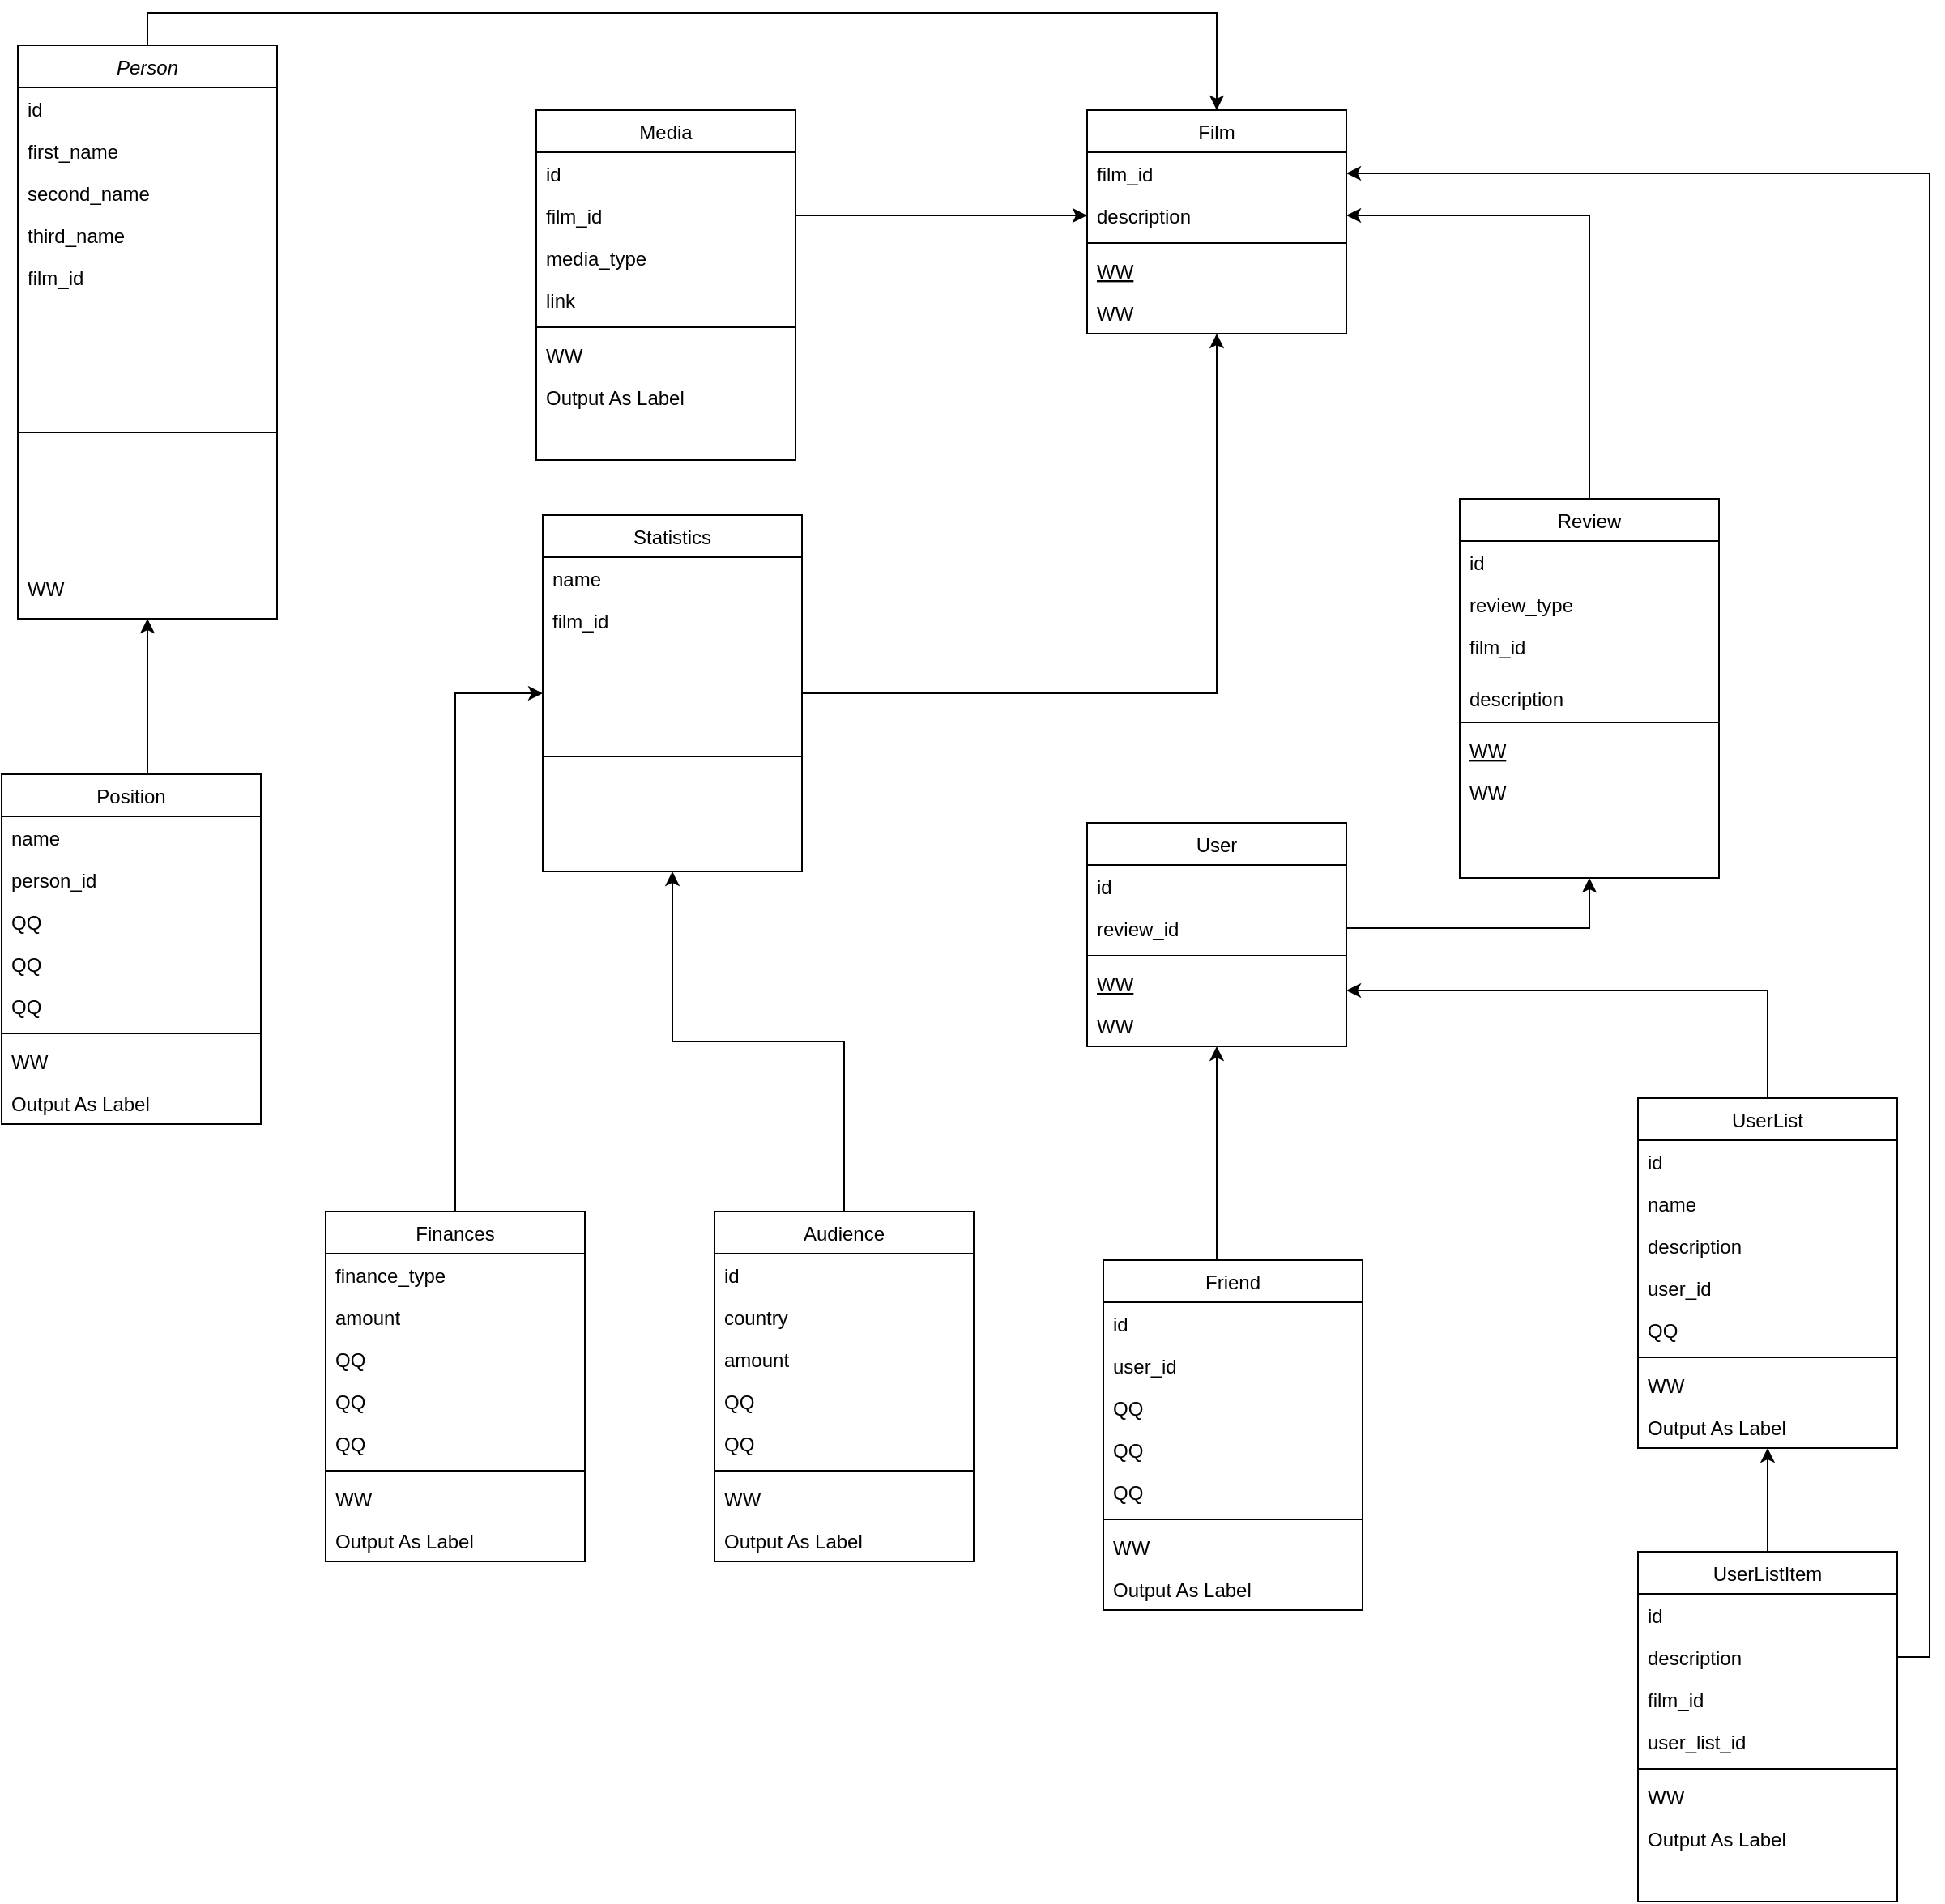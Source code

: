 <mxfile version="21.0.2" type="device"><diagram id="C5RBs43oDa-KdzZeNtuy" name="Page-1"><mxGraphModel dx="1434" dy="718" grid="1" gridSize="10" guides="1" tooltips="1" connect="1" arrows="1" fold="1" page="1" pageScale="1" pageWidth="827" pageHeight="1169" math="0" shadow="0"><root><mxCell id="WIyWlLk6GJQsqaUBKTNV-0"/><mxCell id="WIyWlLk6GJQsqaUBKTNV-1" parent="WIyWlLk6GJQsqaUBKTNV-0"/><mxCell id="1VlVJyFWCbqnhTYzsh8U-22" style="edgeStyle=orthogonalEdgeStyle;rounded=0;orthogonalLoop=1;jettySize=auto;html=1;exitX=0.5;exitY=0;exitDx=0;exitDy=0;entryX=0.5;entryY=0;entryDx=0;entryDy=0;" edge="1" parent="WIyWlLk6GJQsqaUBKTNV-1" source="zkfFHV4jXpPFQw0GAbJ--0" target="zkfFHV4jXpPFQw0GAbJ--6"><mxGeometry relative="1" as="geometry"/></mxCell><mxCell id="zkfFHV4jXpPFQw0GAbJ--0" value="Person" style="swimlane;fontStyle=2;align=center;verticalAlign=top;childLayout=stackLayout;horizontal=1;startSize=26;horizontalStack=0;resizeParent=1;resizeLast=0;collapsible=1;marginBottom=0;rounded=0;shadow=0;strokeWidth=1;" parent="WIyWlLk6GJQsqaUBKTNV-1" vertex="1"><mxGeometry x="90" y="80" width="160" height="354" as="geometry"><mxRectangle x="230" y="140" width="160" height="26" as="alternateBounds"/></mxGeometry></mxCell><mxCell id="zkfFHV4jXpPFQw0GAbJ--1" value="id" style="text;align=left;verticalAlign=top;spacingLeft=4;spacingRight=4;overflow=hidden;rotatable=0;points=[[0,0.5],[1,0.5]];portConstraint=eastwest;" parent="zkfFHV4jXpPFQw0GAbJ--0" vertex="1"><mxGeometry y="26" width="160" height="26" as="geometry"/></mxCell><mxCell id="zkfFHV4jXpPFQw0GAbJ--2" value="first_name" style="text;align=left;verticalAlign=top;spacingLeft=4;spacingRight=4;overflow=hidden;rotatable=0;points=[[0,0.5],[1,0.5]];portConstraint=eastwest;rounded=0;shadow=0;html=0;" parent="zkfFHV4jXpPFQw0GAbJ--0" vertex="1"><mxGeometry y="52" width="160" height="26" as="geometry"/></mxCell><mxCell id="zkfFHV4jXpPFQw0GAbJ--3" value="second_name" style="text;align=left;verticalAlign=top;spacingLeft=4;spacingRight=4;overflow=hidden;rotatable=0;points=[[0,0.5],[1,0.5]];portConstraint=eastwest;rounded=0;shadow=0;html=0;" parent="zkfFHV4jXpPFQw0GAbJ--0" vertex="1"><mxGeometry y="78" width="160" height="26" as="geometry"/></mxCell><mxCell id="1VlVJyFWCbqnhTYzsh8U-97" value="third_name" style="text;align=left;verticalAlign=top;spacingLeft=4;spacingRight=4;overflow=hidden;rotatable=0;points=[[0,0.5],[1,0.5]];portConstraint=eastwest;rounded=0;shadow=0;html=0;" vertex="1" parent="zkfFHV4jXpPFQw0GAbJ--0"><mxGeometry y="104" width="160" height="26" as="geometry"/></mxCell><mxCell id="1VlVJyFWCbqnhTYzsh8U-98" value="film_id" style="text;align=left;verticalAlign=top;spacingLeft=4;spacingRight=4;overflow=hidden;rotatable=0;points=[[0,0.5],[1,0.5]];portConstraint=eastwest;rounded=0;shadow=0;html=0;" vertex="1" parent="zkfFHV4jXpPFQw0GAbJ--0"><mxGeometry y="130" width="160" height="26" as="geometry"/></mxCell><mxCell id="zkfFHV4jXpPFQw0GAbJ--4" value="" style="line;html=1;strokeWidth=1;align=left;verticalAlign=middle;spacingTop=-1;spacingLeft=3;spacingRight=3;rotatable=0;labelPosition=right;points=[];portConstraint=eastwest;" parent="zkfFHV4jXpPFQw0GAbJ--0" vertex="1"><mxGeometry y="156" width="160" height="166" as="geometry"/></mxCell><mxCell id="zkfFHV4jXpPFQw0GAbJ--5" value="WW" style="text;align=left;verticalAlign=top;spacingLeft=4;spacingRight=4;overflow=hidden;rotatable=0;points=[[0,0.5],[1,0.5]];portConstraint=eastwest;" parent="zkfFHV4jXpPFQw0GAbJ--0" vertex="1"><mxGeometry y="322" width="160" height="32" as="geometry"/></mxCell><mxCell id="zkfFHV4jXpPFQw0GAbJ--6" value="Film" style="swimlane;fontStyle=0;align=center;verticalAlign=top;childLayout=stackLayout;horizontal=1;startSize=26;horizontalStack=0;resizeParent=1;resizeLast=0;collapsible=1;marginBottom=0;rounded=0;shadow=0;strokeWidth=1;" parent="WIyWlLk6GJQsqaUBKTNV-1" vertex="1"><mxGeometry x="750" y="120" width="160" height="138" as="geometry"><mxRectangle x="130" y="380" width="160" height="26" as="alternateBounds"/></mxGeometry></mxCell><mxCell id="zkfFHV4jXpPFQw0GAbJ--7" value="film_id" style="text;align=left;verticalAlign=top;spacingLeft=4;spacingRight=4;overflow=hidden;rotatable=0;points=[[0,0.5],[1,0.5]];portConstraint=eastwest;" parent="zkfFHV4jXpPFQw0GAbJ--6" vertex="1"><mxGeometry y="26" width="160" height="26" as="geometry"/></mxCell><mxCell id="zkfFHV4jXpPFQw0GAbJ--8" value="description" style="text;align=left;verticalAlign=top;spacingLeft=4;spacingRight=4;overflow=hidden;rotatable=0;points=[[0,0.5],[1,0.5]];portConstraint=eastwest;rounded=0;shadow=0;html=0;" parent="zkfFHV4jXpPFQw0GAbJ--6" vertex="1"><mxGeometry y="52" width="160" height="26" as="geometry"/></mxCell><mxCell id="zkfFHV4jXpPFQw0GAbJ--9" value="" style="line;html=1;strokeWidth=1;align=left;verticalAlign=middle;spacingTop=-1;spacingLeft=3;spacingRight=3;rotatable=0;labelPosition=right;points=[];portConstraint=eastwest;" parent="zkfFHV4jXpPFQw0GAbJ--6" vertex="1"><mxGeometry y="78" width="160" height="8" as="geometry"/></mxCell><mxCell id="zkfFHV4jXpPFQw0GAbJ--10" value="WW" style="text;align=left;verticalAlign=top;spacingLeft=4;spacingRight=4;overflow=hidden;rotatable=0;points=[[0,0.5],[1,0.5]];portConstraint=eastwest;fontStyle=4" parent="zkfFHV4jXpPFQw0GAbJ--6" vertex="1"><mxGeometry y="86" width="160" height="26" as="geometry"/></mxCell><mxCell id="zkfFHV4jXpPFQw0GAbJ--11" value="WW" style="text;align=left;verticalAlign=top;spacingLeft=4;spacingRight=4;overflow=hidden;rotatable=0;points=[[0,0.5],[1,0.5]];portConstraint=eastwest;" parent="zkfFHV4jXpPFQw0GAbJ--6" vertex="1"><mxGeometry y="112" width="160" height="26" as="geometry"/></mxCell><mxCell id="1VlVJyFWCbqnhTYzsh8U-19" style="edgeStyle=orthogonalEdgeStyle;rounded=0;orthogonalLoop=1;jettySize=auto;html=1;exitX=1;exitY=0.5;exitDx=0;exitDy=0;" edge="1" parent="WIyWlLk6GJQsqaUBKTNV-1" source="zkfFHV4jXpPFQw0GAbJ--13" target="zkfFHV4jXpPFQw0GAbJ--11"><mxGeometry relative="1" as="geometry"><Array as="points"><mxPoint x="830" y="480"/></Array></mxGeometry></mxCell><mxCell id="zkfFHV4jXpPFQw0GAbJ--13" value="Statistics&#xA;" style="swimlane;fontStyle=0;align=center;verticalAlign=top;childLayout=stackLayout;horizontal=1;startSize=26;horizontalStack=0;resizeParent=1;resizeLast=0;collapsible=1;marginBottom=0;rounded=0;shadow=0;strokeWidth=1;" parent="WIyWlLk6GJQsqaUBKTNV-1" vertex="1"><mxGeometry x="414" y="370" width="160" height="220" as="geometry"><mxRectangle x="340" y="380" width="170" height="26" as="alternateBounds"/></mxGeometry></mxCell><mxCell id="zkfFHV4jXpPFQw0GAbJ--14" value="name" style="text;align=left;verticalAlign=top;spacingLeft=4;spacingRight=4;overflow=hidden;rotatable=0;points=[[0,0.5],[1,0.5]];portConstraint=eastwest;" parent="zkfFHV4jXpPFQw0GAbJ--13" vertex="1"><mxGeometry y="26" width="160" height="26" as="geometry"/></mxCell><mxCell id="L8X93FZAYSZJC-tTCYkJ-6" value="" style="endArrow=none;html=1;rounded=0;" parent="zkfFHV4jXpPFQw0GAbJ--13" edge="1"><mxGeometry width="50" height="50" relative="1" as="geometry"><mxPoint y="149" as="sourcePoint"/><mxPoint x="160" y="149" as="targetPoint"/></mxGeometry></mxCell><mxCell id="1VlVJyFWCbqnhTYzsh8U-116" value="film_id" style="text;align=left;verticalAlign=top;spacingLeft=4;spacingRight=4;overflow=hidden;rotatable=0;points=[[0,0.5],[1,0.5]];portConstraint=eastwest;" vertex="1" parent="zkfFHV4jXpPFQw0GAbJ--13"><mxGeometry y="52" width="160" height="26" as="geometry"/></mxCell><mxCell id="1VlVJyFWCbqnhTYzsh8U-96" style="edgeStyle=orthogonalEdgeStyle;rounded=0;orthogonalLoop=1;jettySize=auto;html=1;exitX=0.5;exitY=0;exitDx=0;exitDy=0;entryX=0.5;entryY=1;entryDx=0;entryDy=0;" edge="1" parent="WIyWlLk6GJQsqaUBKTNV-1" source="zkfFHV4jXpPFQw0GAbJ--17" target="zkfFHV4jXpPFQw0GAbJ--0"><mxGeometry relative="1" as="geometry"><mxPoint x="170" y="504" as="targetPoint"/><Array as="points"><mxPoint x="170" y="530"/></Array></mxGeometry></mxCell><mxCell id="zkfFHV4jXpPFQw0GAbJ--17" value="Position" style="swimlane;fontStyle=0;align=center;verticalAlign=top;childLayout=stackLayout;horizontal=1;startSize=26;horizontalStack=0;resizeParent=1;resizeLast=0;collapsible=1;marginBottom=0;rounded=0;shadow=0;strokeWidth=1;" parent="WIyWlLk6GJQsqaUBKTNV-1" vertex="1"><mxGeometry x="80" y="530" width="160" height="216" as="geometry"><mxRectangle x="550" y="140" width="160" height="26" as="alternateBounds"/></mxGeometry></mxCell><mxCell id="zkfFHV4jXpPFQw0GAbJ--18" value="name" style="text;align=left;verticalAlign=top;spacingLeft=4;spacingRight=4;overflow=hidden;rotatable=0;points=[[0,0.5],[1,0.5]];portConstraint=eastwest;" parent="zkfFHV4jXpPFQw0GAbJ--17" vertex="1"><mxGeometry y="26" width="160" height="26" as="geometry"/></mxCell><mxCell id="zkfFHV4jXpPFQw0GAbJ--19" value="person_id" style="text;align=left;verticalAlign=top;spacingLeft=4;spacingRight=4;overflow=hidden;rotatable=0;points=[[0,0.5],[1,0.5]];portConstraint=eastwest;rounded=0;shadow=0;html=0;" parent="zkfFHV4jXpPFQw0GAbJ--17" vertex="1"><mxGeometry y="52" width="160" height="26" as="geometry"/></mxCell><mxCell id="zkfFHV4jXpPFQw0GAbJ--20" value="QQ" style="text;align=left;verticalAlign=top;spacingLeft=4;spacingRight=4;overflow=hidden;rotatable=0;points=[[0,0.5],[1,0.5]];portConstraint=eastwest;rounded=0;shadow=0;html=0;" parent="zkfFHV4jXpPFQw0GAbJ--17" vertex="1"><mxGeometry y="78" width="160" height="26" as="geometry"/></mxCell><mxCell id="zkfFHV4jXpPFQw0GAbJ--21" value="QQ" style="text;align=left;verticalAlign=top;spacingLeft=4;spacingRight=4;overflow=hidden;rotatable=0;points=[[0,0.5],[1,0.5]];portConstraint=eastwest;rounded=0;shadow=0;html=0;" parent="zkfFHV4jXpPFQw0GAbJ--17" vertex="1"><mxGeometry y="104" width="160" height="26" as="geometry"/></mxCell><mxCell id="zkfFHV4jXpPFQw0GAbJ--22" value="QQ" style="text;align=left;verticalAlign=top;spacingLeft=4;spacingRight=4;overflow=hidden;rotatable=0;points=[[0,0.5],[1,0.5]];portConstraint=eastwest;rounded=0;shadow=0;html=0;" parent="zkfFHV4jXpPFQw0GAbJ--17" vertex="1"><mxGeometry y="130" width="160" height="26" as="geometry"/></mxCell><mxCell id="zkfFHV4jXpPFQw0GAbJ--23" value="" style="line;html=1;strokeWidth=1;align=left;verticalAlign=middle;spacingTop=-1;spacingLeft=3;spacingRight=3;rotatable=0;labelPosition=right;points=[];portConstraint=eastwest;" parent="zkfFHV4jXpPFQw0GAbJ--17" vertex="1"><mxGeometry y="156" width="160" height="8" as="geometry"/></mxCell><mxCell id="zkfFHV4jXpPFQw0GAbJ--24" value="WW" style="text;align=left;verticalAlign=top;spacingLeft=4;spacingRight=4;overflow=hidden;rotatable=0;points=[[0,0.5],[1,0.5]];portConstraint=eastwest;" parent="zkfFHV4jXpPFQw0GAbJ--17" vertex="1"><mxGeometry y="164" width="160" height="26" as="geometry"/></mxCell><mxCell id="zkfFHV4jXpPFQw0GAbJ--25" value="Output As Label" style="text;align=left;verticalAlign=top;spacingLeft=4;spacingRight=4;overflow=hidden;rotatable=0;points=[[0,0.5],[1,0.5]];portConstraint=eastwest;" parent="zkfFHV4jXpPFQw0GAbJ--17" vertex="1"><mxGeometry y="190" width="160" height="26" as="geometry"/></mxCell><mxCell id="1VlVJyFWCbqnhTYzsh8U-2" value="User" style="swimlane;fontStyle=0;align=center;verticalAlign=top;childLayout=stackLayout;horizontal=1;startSize=26;horizontalStack=0;resizeParent=1;resizeLast=0;collapsible=1;marginBottom=0;rounded=0;shadow=0;strokeWidth=1;" vertex="1" parent="WIyWlLk6GJQsqaUBKTNV-1"><mxGeometry x="750" y="560" width="160" height="138" as="geometry"><mxRectangle x="130" y="380" width="160" height="26" as="alternateBounds"/></mxGeometry></mxCell><mxCell id="1VlVJyFWCbqnhTYzsh8U-3" value="id" style="text;align=left;verticalAlign=top;spacingLeft=4;spacingRight=4;overflow=hidden;rotatable=0;points=[[0,0.5],[1,0.5]];portConstraint=eastwest;" vertex="1" parent="1VlVJyFWCbqnhTYzsh8U-2"><mxGeometry y="26" width="160" height="26" as="geometry"/></mxCell><mxCell id="1VlVJyFWCbqnhTYzsh8U-4" value="review_id" style="text;align=left;verticalAlign=top;spacingLeft=4;spacingRight=4;overflow=hidden;rotatable=0;points=[[0,0.5],[1,0.5]];portConstraint=eastwest;rounded=0;shadow=0;html=0;" vertex="1" parent="1VlVJyFWCbqnhTYzsh8U-2"><mxGeometry y="52" width="160" height="26" as="geometry"/></mxCell><mxCell id="1VlVJyFWCbqnhTYzsh8U-5" value="" style="line;html=1;strokeWidth=1;align=left;verticalAlign=middle;spacingTop=-1;spacingLeft=3;spacingRight=3;rotatable=0;labelPosition=right;points=[];portConstraint=eastwest;" vertex="1" parent="1VlVJyFWCbqnhTYzsh8U-2"><mxGeometry y="78" width="160" height="8" as="geometry"/></mxCell><mxCell id="1VlVJyFWCbqnhTYzsh8U-6" value="WW" style="text;align=left;verticalAlign=top;spacingLeft=4;spacingRight=4;overflow=hidden;rotatable=0;points=[[0,0.5],[1,0.5]];portConstraint=eastwest;fontStyle=4" vertex="1" parent="1VlVJyFWCbqnhTYzsh8U-2"><mxGeometry y="86" width="160" height="26" as="geometry"/></mxCell><mxCell id="1VlVJyFWCbqnhTYzsh8U-7" value="WW" style="text;align=left;verticalAlign=top;spacingLeft=4;spacingRight=4;overflow=hidden;rotatable=0;points=[[0,0.5],[1,0.5]];portConstraint=eastwest;" vertex="1" parent="1VlVJyFWCbqnhTYzsh8U-2"><mxGeometry y="112" width="160" height="26" as="geometry"/></mxCell><mxCell id="1VlVJyFWCbqnhTYzsh8U-81" style="edgeStyle=orthogonalEdgeStyle;rounded=0;orthogonalLoop=1;jettySize=auto;html=1;exitX=0.5;exitY=0;exitDx=0;exitDy=0;entryX=1;entryY=0.5;entryDx=0;entryDy=0;" edge="1" parent="WIyWlLk6GJQsqaUBKTNV-1" source="1VlVJyFWCbqnhTYzsh8U-8" target="zkfFHV4jXpPFQw0GAbJ--8"><mxGeometry relative="1" as="geometry"/></mxCell><mxCell id="1VlVJyFWCbqnhTYzsh8U-8" value="Review" style="swimlane;fontStyle=0;align=center;verticalAlign=top;childLayout=stackLayout;horizontal=1;startSize=26;horizontalStack=0;resizeParent=1;resizeLast=0;collapsible=1;marginBottom=0;rounded=0;shadow=0;strokeWidth=1;" vertex="1" parent="WIyWlLk6GJQsqaUBKTNV-1"><mxGeometry x="980" y="360" width="160" height="234" as="geometry"><mxRectangle x="130" y="380" width="160" height="26" as="alternateBounds"/></mxGeometry></mxCell><mxCell id="1VlVJyFWCbqnhTYzsh8U-9" value="id" style="text;align=left;verticalAlign=top;spacingLeft=4;spacingRight=4;overflow=hidden;rotatable=0;points=[[0,0.5],[1,0.5]];portConstraint=eastwest;" vertex="1" parent="1VlVJyFWCbqnhTYzsh8U-8"><mxGeometry y="26" width="160" height="26" as="geometry"/></mxCell><mxCell id="1VlVJyFWCbqnhTYzsh8U-100" value="review_type" style="text;align=left;verticalAlign=top;spacingLeft=4;spacingRight=4;overflow=hidden;rotatable=0;points=[[0,0.5],[1,0.5]];portConstraint=eastwest;rounded=0;shadow=0;html=0;" vertex="1" parent="1VlVJyFWCbqnhTYzsh8U-8"><mxGeometry y="52" width="160" height="26" as="geometry"/></mxCell><mxCell id="1VlVJyFWCbqnhTYzsh8U-10" value="film_id" style="text;align=left;verticalAlign=top;spacingLeft=4;spacingRight=4;overflow=hidden;rotatable=0;points=[[0,0.5],[1,0.5]];portConstraint=eastwest;rounded=0;shadow=0;html=0;" vertex="1" parent="1VlVJyFWCbqnhTYzsh8U-8"><mxGeometry y="78" width="160" height="32" as="geometry"/></mxCell><mxCell id="1VlVJyFWCbqnhTYzsh8U-117" value="description" style="text;align=left;verticalAlign=top;spacingLeft=4;spacingRight=4;overflow=hidden;rotatable=0;points=[[0,0.5],[1,0.5]];portConstraint=eastwest;rounded=0;shadow=0;html=0;" vertex="1" parent="1VlVJyFWCbqnhTYzsh8U-8"><mxGeometry y="110" width="160" height="24" as="geometry"/></mxCell><mxCell id="1VlVJyFWCbqnhTYzsh8U-11" value="" style="line;html=1;strokeWidth=1;align=left;verticalAlign=middle;spacingTop=-1;spacingLeft=3;spacingRight=3;rotatable=0;labelPosition=right;points=[];portConstraint=eastwest;" vertex="1" parent="1VlVJyFWCbqnhTYzsh8U-8"><mxGeometry y="134" width="160" height="8" as="geometry"/></mxCell><mxCell id="1VlVJyFWCbqnhTYzsh8U-12" value="WW" style="text;align=left;verticalAlign=top;spacingLeft=4;spacingRight=4;overflow=hidden;rotatable=0;points=[[0,0.5],[1,0.5]];portConstraint=eastwest;fontStyle=4" vertex="1" parent="1VlVJyFWCbqnhTYzsh8U-8"><mxGeometry y="142" width="160" height="26" as="geometry"/></mxCell><mxCell id="1VlVJyFWCbqnhTYzsh8U-13" value="WW" style="text;align=left;verticalAlign=top;spacingLeft=4;spacingRight=4;overflow=hidden;rotatable=0;points=[[0,0.5],[1,0.5]];portConstraint=eastwest;" vertex="1" parent="1VlVJyFWCbqnhTYzsh8U-8"><mxGeometry y="168" width="160" height="26" as="geometry"/></mxCell><mxCell id="1VlVJyFWCbqnhTYzsh8U-44" style="edgeStyle=orthogonalEdgeStyle;rounded=0;orthogonalLoop=1;jettySize=auto;html=1;exitX=0.5;exitY=0;exitDx=0;exitDy=0;entryX=0;entryY=0.5;entryDx=0;entryDy=0;" edge="1" parent="WIyWlLk6GJQsqaUBKTNV-1" source="1VlVJyFWCbqnhTYzsh8U-23" target="zkfFHV4jXpPFQw0GAbJ--13"><mxGeometry relative="1" as="geometry"/></mxCell><mxCell id="1VlVJyFWCbqnhTYzsh8U-23" value="Finances" style="swimlane;fontStyle=0;align=center;verticalAlign=top;childLayout=stackLayout;horizontal=1;startSize=26;horizontalStack=0;resizeParent=1;resizeLast=0;collapsible=1;marginBottom=0;rounded=0;shadow=0;strokeWidth=1;" vertex="1" parent="WIyWlLk6GJQsqaUBKTNV-1"><mxGeometry x="280" y="800" width="160" height="216" as="geometry"><mxRectangle x="550" y="140" width="160" height="26" as="alternateBounds"/></mxGeometry></mxCell><mxCell id="1VlVJyFWCbqnhTYzsh8U-24" value="finance_type" style="text;align=left;verticalAlign=top;spacingLeft=4;spacingRight=4;overflow=hidden;rotatable=0;points=[[0,0.5],[1,0.5]];portConstraint=eastwest;" vertex="1" parent="1VlVJyFWCbqnhTYzsh8U-23"><mxGeometry y="26" width="160" height="26" as="geometry"/></mxCell><mxCell id="1VlVJyFWCbqnhTYzsh8U-25" value="amount" style="text;align=left;verticalAlign=top;spacingLeft=4;spacingRight=4;overflow=hidden;rotatable=0;points=[[0,0.5],[1,0.5]];portConstraint=eastwest;rounded=0;shadow=0;html=0;" vertex="1" parent="1VlVJyFWCbqnhTYzsh8U-23"><mxGeometry y="52" width="160" height="26" as="geometry"/></mxCell><mxCell id="1VlVJyFWCbqnhTYzsh8U-26" value="QQ" style="text;align=left;verticalAlign=top;spacingLeft=4;spacingRight=4;overflow=hidden;rotatable=0;points=[[0,0.5],[1,0.5]];portConstraint=eastwest;rounded=0;shadow=0;html=0;" vertex="1" parent="1VlVJyFWCbqnhTYzsh8U-23"><mxGeometry y="78" width="160" height="26" as="geometry"/></mxCell><mxCell id="1VlVJyFWCbqnhTYzsh8U-27" value="QQ" style="text;align=left;verticalAlign=top;spacingLeft=4;spacingRight=4;overflow=hidden;rotatable=0;points=[[0,0.5],[1,0.5]];portConstraint=eastwest;rounded=0;shadow=0;html=0;" vertex="1" parent="1VlVJyFWCbqnhTYzsh8U-23"><mxGeometry y="104" width="160" height="26" as="geometry"/></mxCell><mxCell id="1VlVJyFWCbqnhTYzsh8U-28" value="QQ" style="text;align=left;verticalAlign=top;spacingLeft=4;spacingRight=4;overflow=hidden;rotatable=0;points=[[0,0.5],[1,0.5]];portConstraint=eastwest;rounded=0;shadow=0;html=0;" vertex="1" parent="1VlVJyFWCbqnhTYzsh8U-23"><mxGeometry y="130" width="160" height="26" as="geometry"/></mxCell><mxCell id="1VlVJyFWCbqnhTYzsh8U-29" value="" style="line;html=1;strokeWidth=1;align=left;verticalAlign=middle;spacingTop=-1;spacingLeft=3;spacingRight=3;rotatable=0;labelPosition=right;points=[];portConstraint=eastwest;" vertex="1" parent="1VlVJyFWCbqnhTYzsh8U-23"><mxGeometry y="156" width="160" height="8" as="geometry"/></mxCell><mxCell id="1VlVJyFWCbqnhTYzsh8U-30" value="WW" style="text;align=left;verticalAlign=top;spacingLeft=4;spacingRight=4;overflow=hidden;rotatable=0;points=[[0,0.5],[1,0.5]];portConstraint=eastwest;" vertex="1" parent="1VlVJyFWCbqnhTYzsh8U-23"><mxGeometry y="164" width="160" height="26" as="geometry"/></mxCell><mxCell id="1VlVJyFWCbqnhTYzsh8U-31" value="Output As Label" style="text;align=left;verticalAlign=top;spacingLeft=4;spacingRight=4;overflow=hidden;rotatable=0;points=[[0,0.5],[1,0.5]];portConstraint=eastwest;" vertex="1" parent="1VlVJyFWCbqnhTYzsh8U-23"><mxGeometry y="190" width="160" height="26" as="geometry"/></mxCell><mxCell id="1VlVJyFWCbqnhTYzsh8U-45" style="edgeStyle=orthogonalEdgeStyle;rounded=0;orthogonalLoop=1;jettySize=auto;html=1;exitX=0.5;exitY=0;exitDx=0;exitDy=0;entryX=0.5;entryY=1;entryDx=0;entryDy=0;" edge="1" parent="WIyWlLk6GJQsqaUBKTNV-1" source="1VlVJyFWCbqnhTYzsh8U-32" target="zkfFHV4jXpPFQw0GAbJ--13"><mxGeometry relative="1" as="geometry"/></mxCell><mxCell id="1VlVJyFWCbqnhTYzsh8U-32" value="Audience" style="swimlane;fontStyle=0;align=center;verticalAlign=top;childLayout=stackLayout;horizontal=1;startSize=26;horizontalStack=0;resizeParent=1;resizeLast=0;collapsible=1;marginBottom=0;rounded=0;shadow=0;strokeWidth=1;" vertex="1" parent="WIyWlLk6GJQsqaUBKTNV-1"><mxGeometry x="520" y="800" width="160" height="216" as="geometry"><mxRectangle x="550" y="140" width="160" height="26" as="alternateBounds"/></mxGeometry></mxCell><mxCell id="1VlVJyFWCbqnhTYzsh8U-33" value="id" style="text;align=left;verticalAlign=top;spacingLeft=4;spacingRight=4;overflow=hidden;rotatable=0;points=[[0,0.5],[1,0.5]];portConstraint=eastwest;" vertex="1" parent="1VlVJyFWCbqnhTYzsh8U-32"><mxGeometry y="26" width="160" height="26" as="geometry"/></mxCell><mxCell id="1VlVJyFWCbqnhTYzsh8U-34" value="country" style="text;align=left;verticalAlign=top;spacingLeft=4;spacingRight=4;overflow=hidden;rotatable=0;points=[[0,0.5],[1,0.5]];portConstraint=eastwest;rounded=0;shadow=0;html=0;" vertex="1" parent="1VlVJyFWCbqnhTYzsh8U-32"><mxGeometry y="52" width="160" height="26" as="geometry"/></mxCell><mxCell id="1VlVJyFWCbqnhTYzsh8U-35" value="amount" style="text;align=left;verticalAlign=top;spacingLeft=4;spacingRight=4;overflow=hidden;rotatable=0;points=[[0,0.5],[1,0.5]];portConstraint=eastwest;rounded=0;shadow=0;html=0;" vertex="1" parent="1VlVJyFWCbqnhTYzsh8U-32"><mxGeometry y="78" width="160" height="26" as="geometry"/></mxCell><mxCell id="1VlVJyFWCbqnhTYzsh8U-36" value="QQ" style="text;align=left;verticalAlign=top;spacingLeft=4;spacingRight=4;overflow=hidden;rotatable=0;points=[[0,0.5],[1,0.5]];portConstraint=eastwest;rounded=0;shadow=0;html=0;" vertex="1" parent="1VlVJyFWCbqnhTYzsh8U-32"><mxGeometry y="104" width="160" height="26" as="geometry"/></mxCell><mxCell id="1VlVJyFWCbqnhTYzsh8U-37" value="QQ" style="text;align=left;verticalAlign=top;spacingLeft=4;spacingRight=4;overflow=hidden;rotatable=0;points=[[0,0.5],[1,0.5]];portConstraint=eastwest;rounded=0;shadow=0;html=0;" vertex="1" parent="1VlVJyFWCbqnhTYzsh8U-32"><mxGeometry y="130" width="160" height="26" as="geometry"/></mxCell><mxCell id="1VlVJyFWCbqnhTYzsh8U-38" value="" style="line;html=1;strokeWidth=1;align=left;verticalAlign=middle;spacingTop=-1;spacingLeft=3;spacingRight=3;rotatable=0;labelPosition=right;points=[];portConstraint=eastwest;" vertex="1" parent="1VlVJyFWCbqnhTYzsh8U-32"><mxGeometry y="156" width="160" height="8" as="geometry"/></mxCell><mxCell id="1VlVJyFWCbqnhTYzsh8U-39" value="WW" style="text;align=left;verticalAlign=top;spacingLeft=4;spacingRight=4;overflow=hidden;rotatable=0;points=[[0,0.5],[1,0.5]];portConstraint=eastwest;" vertex="1" parent="1VlVJyFWCbqnhTYzsh8U-32"><mxGeometry y="164" width="160" height="26" as="geometry"/></mxCell><mxCell id="1VlVJyFWCbqnhTYzsh8U-40" value="Output As Label" style="text;align=left;verticalAlign=top;spacingLeft=4;spacingRight=4;overflow=hidden;rotatable=0;points=[[0,0.5],[1,0.5]];portConstraint=eastwest;" vertex="1" parent="1VlVJyFWCbqnhTYzsh8U-32"><mxGeometry y="190" width="160" height="26" as="geometry"/></mxCell><mxCell id="1VlVJyFWCbqnhTYzsh8U-46" value="Media" style="swimlane;fontStyle=0;align=center;verticalAlign=top;childLayout=stackLayout;horizontal=1;startSize=26;horizontalStack=0;resizeParent=1;resizeLast=0;collapsible=1;marginBottom=0;rounded=0;shadow=0;strokeWidth=1;" vertex="1" parent="WIyWlLk6GJQsqaUBKTNV-1"><mxGeometry x="410" y="120" width="160" height="216" as="geometry"><mxRectangle x="550" y="140" width="160" height="26" as="alternateBounds"/></mxGeometry></mxCell><mxCell id="1VlVJyFWCbqnhTYzsh8U-47" value="id" style="text;align=left;verticalAlign=top;spacingLeft=4;spacingRight=4;overflow=hidden;rotatable=0;points=[[0,0.5],[1,0.5]];portConstraint=eastwest;" vertex="1" parent="1VlVJyFWCbqnhTYzsh8U-46"><mxGeometry y="26" width="160" height="26" as="geometry"/></mxCell><mxCell id="1VlVJyFWCbqnhTYzsh8U-49" value="film_id&#xA;" style="text;align=left;verticalAlign=top;spacingLeft=4;spacingRight=4;overflow=hidden;rotatable=0;points=[[0,0.5],[1,0.5]];portConstraint=eastwest;rounded=0;shadow=0;html=0;" vertex="1" parent="1VlVJyFWCbqnhTYzsh8U-46"><mxGeometry y="52" width="160" height="26" as="geometry"/></mxCell><mxCell id="1VlVJyFWCbqnhTYzsh8U-48" value="media_type" style="text;align=left;verticalAlign=top;spacingLeft=4;spacingRight=4;overflow=hidden;rotatable=0;points=[[0,0.5],[1,0.5]];portConstraint=eastwest;rounded=0;shadow=0;html=0;" vertex="1" parent="1VlVJyFWCbqnhTYzsh8U-46"><mxGeometry y="78" width="160" height="26" as="geometry"/></mxCell><mxCell id="1VlVJyFWCbqnhTYzsh8U-50" value="link" style="text;align=left;verticalAlign=top;spacingLeft=4;spacingRight=4;overflow=hidden;rotatable=0;points=[[0,0.5],[1,0.5]];portConstraint=eastwest;rounded=0;shadow=0;html=0;" vertex="1" parent="1VlVJyFWCbqnhTYzsh8U-46"><mxGeometry y="104" width="160" height="26" as="geometry"/></mxCell><mxCell id="1VlVJyFWCbqnhTYzsh8U-52" value="" style="line;html=1;strokeWidth=1;align=left;verticalAlign=middle;spacingTop=-1;spacingLeft=3;spacingRight=3;rotatable=0;labelPosition=right;points=[];portConstraint=eastwest;" vertex="1" parent="1VlVJyFWCbqnhTYzsh8U-46"><mxGeometry y="130" width="160" height="8" as="geometry"/></mxCell><mxCell id="1VlVJyFWCbqnhTYzsh8U-53" value="WW" style="text;align=left;verticalAlign=top;spacingLeft=4;spacingRight=4;overflow=hidden;rotatable=0;points=[[0,0.5],[1,0.5]];portConstraint=eastwest;" vertex="1" parent="1VlVJyFWCbqnhTYzsh8U-46"><mxGeometry y="138" width="160" height="26" as="geometry"/></mxCell><mxCell id="1VlVJyFWCbqnhTYzsh8U-54" value="Output As Label" style="text;align=left;verticalAlign=top;spacingLeft=4;spacingRight=4;overflow=hidden;rotatable=0;points=[[0,0.5],[1,0.5]];portConstraint=eastwest;" vertex="1" parent="1VlVJyFWCbqnhTYzsh8U-46"><mxGeometry y="164" width="160" height="26" as="geometry"/></mxCell><mxCell id="1VlVJyFWCbqnhTYzsh8U-78" style="edgeStyle=orthogonalEdgeStyle;rounded=0;orthogonalLoop=1;jettySize=auto;html=1;exitX=0.5;exitY=0;exitDx=0;exitDy=0;entryX=0.5;entryY=1;entryDx=0;entryDy=0;" edge="1" parent="WIyWlLk6GJQsqaUBKTNV-1" source="1VlVJyFWCbqnhTYzsh8U-57" target="1VlVJyFWCbqnhTYzsh8U-2"><mxGeometry relative="1" as="geometry"><Array as="points"><mxPoint x="830" y="830"/></Array></mxGeometry></mxCell><mxCell id="1VlVJyFWCbqnhTYzsh8U-57" value="Friend" style="swimlane;fontStyle=0;align=center;verticalAlign=top;childLayout=stackLayout;horizontal=1;startSize=26;horizontalStack=0;resizeParent=1;resizeLast=0;collapsible=1;marginBottom=0;rounded=0;shadow=0;strokeWidth=1;" vertex="1" parent="WIyWlLk6GJQsqaUBKTNV-1"><mxGeometry x="760" y="830" width="160" height="216" as="geometry"><mxRectangle x="550" y="140" width="160" height="26" as="alternateBounds"/></mxGeometry></mxCell><mxCell id="1VlVJyFWCbqnhTYzsh8U-58" value="id" style="text;align=left;verticalAlign=top;spacingLeft=4;spacingRight=4;overflow=hidden;rotatable=0;points=[[0,0.5],[1,0.5]];portConstraint=eastwest;" vertex="1" parent="1VlVJyFWCbqnhTYzsh8U-57"><mxGeometry y="26" width="160" height="26" as="geometry"/></mxCell><mxCell id="1VlVJyFWCbqnhTYzsh8U-59" value="user_id" style="text;align=left;verticalAlign=top;spacingLeft=4;spacingRight=4;overflow=hidden;rotatable=0;points=[[0,0.5],[1,0.5]];portConstraint=eastwest;rounded=0;shadow=0;html=0;" vertex="1" parent="1VlVJyFWCbqnhTYzsh8U-57"><mxGeometry y="52" width="160" height="26" as="geometry"/></mxCell><mxCell id="1VlVJyFWCbqnhTYzsh8U-60" value="QQ" style="text;align=left;verticalAlign=top;spacingLeft=4;spacingRight=4;overflow=hidden;rotatable=0;points=[[0,0.5],[1,0.5]];portConstraint=eastwest;rounded=0;shadow=0;html=0;" vertex="1" parent="1VlVJyFWCbqnhTYzsh8U-57"><mxGeometry y="78" width="160" height="26" as="geometry"/></mxCell><mxCell id="1VlVJyFWCbqnhTYzsh8U-61" value="QQ" style="text;align=left;verticalAlign=top;spacingLeft=4;spacingRight=4;overflow=hidden;rotatable=0;points=[[0,0.5],[1,0.5]];portConstraint=eastwest;rounded=0;shadow=0;html=0;" vertex="1" parent="1VlVJyFWCbqnhTYzsh8U-57"><mxGeometry y="104" width="160" height="26" as="geometry"/></mxCell><mxCell id="1VlVJyFWCbqnhTYzsh8U-62" value="QQ" style="text;align=left;verticalAlign=top;spacingLeft=4;spacingRight=4;overflow=hidden;rotatable=0;points=[[0,0.5],[1,0.5]];portConstraint=eastwest;rounded=0;shadow=0;html=0;" vertex="1" parent="1VlVJyFWCbqnhTYzsh8U-57"><mxGeometry y="130" width="160" height="26" as="geometry"/></mxCell><mxCell id="1VlVJyFWCbqnhTYzsh8U-63" value="" style="line;html=1;strokeWidth=1;align=left;verticalAlign=middle;spacingTop=-1;spacingLeft=3;spacingRight=3;rotatable=0;labelPosition=right;points=[];portConstraint=eastwest;" vertex="1" parent="1VlVJyFWCbqnhTYzsh8U-57"><mxGeometry y="156" width="160" height="8" as="geometry"/></mxCell><mxCell id="1VlVJyFWCbqnhTYzsh8U-64" value="WW" style="text;align=left;verticalAlign=top;spacingLeft=4;spacingRight=4;overflow=hidden;rotatable=0;points=[[0,0.5],[1,0.5]];portConstraint=eastwest;" vertex="1" parent="1VlVJyFWCbqnhTYzsh8U-57"><mxGeometry y="164" width="160" height="26" as="geometry"/></mxCell><mxCell id="1VlVJyFWCbqnhTYzsh8U-65" value="Output As Label" style="text;align=left;verticalAlign=top;spacingLeft=4;spacingRight=4;overflow=hidden;rotatable=0;points=[[0,0.5],[1,0.5]];portConstraint=eastwest;" vertex="1" parent="1VlVJyFWCbqnhTYzsh8U-57"><mxGeometry y="190" width="160" height="26" as="geometry"/></mxCell><mxCell id="1VlVJyFWCbqnhTYzsh8U-79" style="edgeStyle=orthogonalEdgeStyle;rounded=0;orthogonalLoop=1;jettySize=auto;html=1;exitX=0.5;exitY=0;exitDx=0;exitDy=0;entryX=1;entryY=0.75;entryDx=0;entryDy=0;" edge="1" parent="WIyWlLk6GJQsqaUBKTNV-1" source="1VlVJyFWCbqnhTYzsh8U-66" target="1VlVJyFWCbqnhTYzsh8U-2"><mxGeometry relative="1" as="geometry"/></mxCell><mxCell id="1VlVJyFWCbqnhTYzsh8U-66" value="UserList" style="swimlane;fontStyle=0;align=center;verticalAlign=top;childLayout=stackLayout;horizontal=1;startSize=26;horizontalStack=0;resizeParent=1;resizeLast=0;collapsible=1;marginBottom=0;rounded=0;shadow=0;strokeWidth=1;" vertex="1" parent="WIyWlLk6GJQsqaUBKTNV-1"><mxGeometry x="1090" y="730" width="160" height="216" as="geometry"><mxRectangle x="550" y="140" width="160" height="26" as="alternateBounds"/></mxGeometry></mxCell><mxCell id="1VlVJyFWCbqnhTYzsh8U-67" value="id" style="text;align=left;verticalAlign=top;spacingLeft=4;spacingRight=4;overflow=hidden;rotatable=0;points=[[0,0.5],[1,0.5]];portConstraint=eastwest;" vertex="1" parent="1VlVJyFWCbqnhTYzsh8U-66"><mxGeometry y="26" width="160" height="26" as="geometry"/></mxCell><mxCell id="1VlVJyFWCbqnhTYzsh8U-68" value="name" style="text;align=left;verticalAlign=top;spacingLeft=4;spacingRight=4;overflow=hidden;rotatable=0;points=[[0,0.5],[1,0.5]];portConstraint=eastwest;rounded=0;shadow=0;html=0;" vertex="1" parent="1VlVJyFWCbqnhTYzsh8U-66"><mxGeometry y="52" width="160" height="26" as="geometry"/></mxCell><mxCell id="1VlVJyFWCbqnhTYzsh8U-69" value="description" style="text;align=left;verticalAlign=top;spacingLeft=4;spacingRight=4;overflow=hidden;rotatable=0;points=[[0,0.5],[1,0.5]];portConstraint=eastwest;rounded=0;shadow=0;html=0;" vertex="1" parent="1VlVJyFWCbqnhTYzsh8U-66"><mxGeometry y="78" width="160" height="26" as="geometry"/></mxCell><mxCell id="1VlVJyFWCbqnhTYzsh8U-70" value="user_id&#xA;" style="text;align=left;verticalAlign=top;spacingLeft=4;spacingRight=4;overflow=hidden;rotatable=0;points=[[0,0.5],[1,0.5]];portConstraint=eastwest;rounded=0;shadow=0;html=0;" vertex="1" parent="1VlVJyFWCbqnhTYzsh8U-66"><mxGeometry y="104" width="160" height="26" as="geometry"/></mxCell><mxCell id="1VlVJyFWCbqnhTYzsh8U-71" value="QQ" style="text;align=left;verticalAlign=top;spacingLeft=4;spacingRight=4;overflow=hidden;rotatable=0;points=[[0,0.5],[1,0.5]];portConstraint=eastwest;rounded=0;shadow=0;html=0;" vertex="1" parent="1VlVJyFWCbqnhTYzsh8U-66"><mxGeometry y="130" width="160" height="26" as="geometry"/></mxCell><mxCell id="1VlVJyFWCbqnhTYzsh8U-72" value="" style="line;html=1;strokeWidth=1;align=left;verticalAlign=middle;spacingTop=-1;spacingLeft=3;spacingRight=3;rotatable=0;labelPosition=right;points=[];portConstraint=eastwest;" vertex="1" parent="1VlVJyFWCbqnhTYzsh8U-66"><mxGeometry y="156" width="160" height="8" as="geometry"/></mxCell><mxCell id="1VlVJyFWCbqnhTYzsh8U-73" value="WW" style="text;align=left;verticalAlign=top;spacingLeft=4;spacingRight=4;overflow=hidden;rotatable=0;points=[[0,0.5],[1,0.5]];portConstraint=eastwest;" vertex="1" parent="1VlVJyFWCbqnhTYzsh8U-66"><mxGeometry y="164" width="160" height="26" as="geometry"/></mxCell><mxCell id="1VlVJyFWCbqnhTYzsh8U-74" value="Output As Label" style="text;align=left;verticalAlign=top;spacingLeft=4;spacingRight=4;overflow=hidden;rotatable=0;points=[[0,0.5],[1,0.5]];portConstraint=eastwest;" vertex="1" parent="1VlVJyFWCbqnhTYzsh8U-66"><mxGeometry y="190" width="160" height="26" as="geometry"/></mxCell><mxCell id="1VlVJyFWCbqnhTYzsh8U-89" style="edgeStyle=orthogonalEdgeStyle;rounded=0;orthogonalLoop=1;jettySize=auto;html=1;exitX=1;exitY=0.5;exitDx=0;exitDy=0;" edge="1" parent="WIyWlLk6GJQsqaUBKTNV-1" source="1VlVJyFWCbqnhTYzsh8U-48" target="zkfFHV4jXpPFQw0GAbJ--8"><mxGeometry relative="1" as="geometry"><Array as="points"><mxPoint x="570" y="185"/></Array></mxGeometry></mxCell><mxCell id="1VlVJyFWCbqnhTYzsh8U-111" style="edgeStyle=orthogonalEdgeStyle;rounded=0;orthogonalLoop=1;jettySize=auto;html=1;exitX=0.5;exitY=0;exitDx=0;exitDy=0;entryX=0.5;entryY=1;entryDx=0;entryDy=0;" edge="1" parent="WIyWlLk6GJQsqaUBKTNV-1" source="1VlVJyFWCbqnhTYzsh8U-101" target="1VlVJyFWCbqnhTYzsh8U-66"><mxGeometry relative="1" as="geometry"/></mxCell><mxCell id="1VlVJyFWCbqnhTYzsh8U-101" value="UserListItem" style="swimlane;fontStyle=0;align=center;verticalAlign=top;childLayout=stackLayout;horizontal=1;startSize=26;horizontalStack=0;resizeParent=1;resizeLast=0;collapsible=1;marginBottom=0;rounded=0;shadow=0;strokeWidth=1;" vertex="1" parent="WIyWlLk6GJQsqaUBKTNV-1"><mxGeometry x="1090" y="1010" width="160" height="216" as="geometry"><mxRectangle x="550" y="140" width="160" height="26" as="alternateBounds"/></mxGeometry></mxCell><mxCell id="1VlVJyFWCbqnhTYzsh8U-102" value="id" style="text;align=left;verticalAlign=top;spacingLeft=4;spacingRight=4;overflow=hidden;rotatable=0;points=[[0,0.5],[1,0.5]];portConstraint=eastwest;" vertex="1" parent="1VlVJyFWCbqnhTYzsh8U-101"><mxGeometry y="26" width="160" height="26" as="geometry"/></mxCell><mxCell id="1VlVJyFWCbqnhTYzsh8U-103" value="description" style="text;align=left;verticalAlign=top;spacingLeft=4;spacingRight=4;overflow=hidden;rotatable=0;points=[[0,0.5],[1,0.5]];portConstraint=eastwest;rounded=0;shadow=0;html=0;" vertex="1" parent="1VlVJyFWCbqnhTYzsh8U-101"><mxGeometry y="52" width="160" height="26" as="geometry"/></mxCell><mxCell id="1VlVJyFWCbqnhTYzsh8U-104" value="film_id" style="text;align=left;verticalAlign=top;spacingLeft=4;spacingRight=4;overflow=hidden;rotatable=0;points=[[0,0.5],[1,0.5]];portConstraint=eastwest;rounded=0;shadow=0;html=0;" vertex="1" parent="1VlVJyFWCbqnhTYzsh8U-101"><mxGeometry y="78" width="160" height="26" as="geometry"/></mxCell><mxCell id="1VlVJyFWCbqnhTYzsh8U-106" value="user_list_id" style="text;align=left;verticalAlign=top;spacingLeft=4;spacingRight=4;overflow=hidden;rotatable=0;points=[[0,0.5],[1,0.5]];portConstraint=eastwest;rounded=0;shadow=0;html=0;" vertex="1" parent="1VlVJyFWCbqnhTYzsh8U-101"><mxGeometry y="104" width="160" height="26" as="geometry"/></mxCell><mxCell id="1VlVJyFWCbqnhTYzsh8U-107" value="" style="line;html=1;strokeWidth=1;align=left;verticalAlign=middle;spacingTop=-1;spacingLeft=3;spacingRight=3;rotatable=0;labelPosition=right;points=[];portConstraint=eastwest;" vertex="1" parent="1VlVJyFWCbqnhTYzsh8U-101"><mxGeometry y="130" width="160" height="8" as="geometry"/></mxCell><mxCell id="1VlVJyFWCbqnhTYzsh8U-108" value="WW" style="text;align=left;verticalAlign=top;spacingLeft=4;spacingRight=4;overflow=hidden;rotatable=0;points=[[0,0.5],[1,0.5]];portConstraint=eastwest;" vertex="1" parent="1VlVJyFWCbqnhTYzsh8U-101"><mxGeometry y="138" width="160" height="26" as="geometry"/></mxCell><mxCell id="1VlVJyFWCbqnhTYzsh8U-109" value="Output As Label" style="text;align=left;verticalAlign=top;spacingLeft=4;spacingRight=4;overflow=hidden;rotatable=0;points=[[0,0.5],[1,0.5]];portConstraint=eastwest;" vertex="1" parent="1VlVJyFWCbqnhTYzsh8U-101"><mxGeometry y="164" width="160" height="26" as="geometry"/></mxCell><mxCell id="1VlVJyFWCbqnhTYzsh8U-113" style="edgeStyle=orthogonalEdgeStyle;rounded=0;orthogonalLoop=1;jettySize=auto;html=1;exitX=1;exitY=0.5;exitDx=0;exitDy=0;" edge="1" parent="WIyWlLk6GJQsqaUBKTNV-1" source="1VlVJyFWCbqnhTYzsh8U-103" target="zkfFHV4jXpPFQw0GAbJ--7"><mxGeometry relative="1" as="geometry"/></mxCell><mxCell id="1VlVJyFWCbqnhTYzsh8U-115" style="edgeStyle=orthogonalEdgeStyle;rounded=0;orthogonalLoop=1;jettySize=auto;html=1;exitX=1;exitY=0.5;exitDx=0;exitDy=0;entryX=0.5;entryY=1;entryDx=0;entryDy=0;" edge="1" parent="WIyWlLk6GJQsqaUBKTNV-1" source="1VlVJyFWCbqnhTYzsh8U-4" target="1VlVJyFWCbqnhTYzsh8U-8"><mxGeometry relative="1" as="geometry"/></mxCell></root></mxGraphModel></diagram></mxfile>